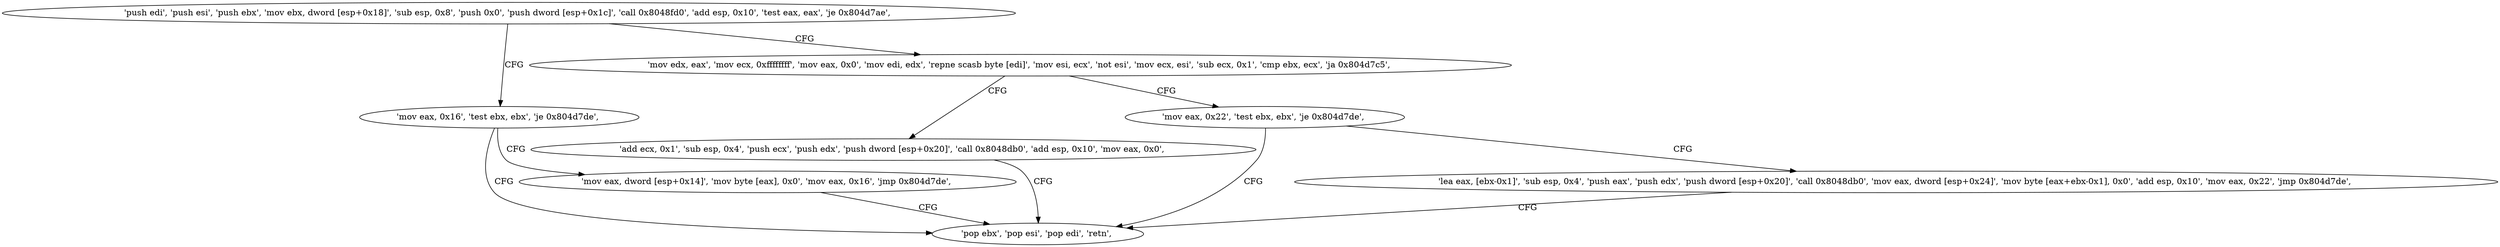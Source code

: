 digraph "func" {
"134534984" [label = "'push edi', 'push esi', 'push ebx', 'mov ebx, dword [esp+0x18]', 'sub esp, 0x8', 'push 0x0', 'push dword [esp+0x1c]', 'call 0x8048fd0', 'add esp, 0x10', 'test eax, eax', 'je 0x804d7ae', " ]
"134535086" [label = "'mov eax, 0x16', 'test ebx, ebx', 'je 0x804d7de', " ]
"134535012" [label = "'mov edx, eax', 'mov ecx, 0xffffffff', 'mov eax, 0x0', 'mov edi, edx', 'repne scasb byte [edi]', 'mov esi, ecx', 'not esi', 'mov ecx, esi', 'sub ecx, 0x1', 'cmp ebx, ecx', 'ja 0x804d7c5', " ]
"134535134" [label = "'pop ebx', 'pop esi', 'pop edi', 'retn', " ]
"134535095" [label = "'mov eax, dword [esp+0x14]', 'mov byte [eax], 0x0', 'mov eax, 0x16', 'jmp 0x804d7de', " ]
"134535109" [label = "'add ecx, 0x1', 'sub esp, 0x4', 'push ecx', 'push edx', 'push dword [esp+0x20]', 'call 0x8048db0', 'add esp, 0x10', 'mov eax, 0x0', " ]
"134535041" [label = "'mov eax, 0x22', 'test ebx, ebx', 'je 0x804d7de', " ]
"134535050" [label = "'lea eax, [ebx-0x1]', 'sub esp, 0x4', 'push eax', 'push edx', 'push dword [esp+0x20]', 'call 0x8048db0', 'mov eax, dword [esp+0x24]', 'mov byte [eax+ebx-0x1], 0x0', 'add esp, 0x10', 'mov eax, 0x22', 'jmp 0x804d7de', " ]
"134534984" -> "134535086" [ label = "CFG" ]
"134534984" -> "134535012" [ label = "CFG" ]
"134535086" -> "134535134" [ label = "CFG" ]
"134535086" -> "134535095" [ label = "CFG" ]
"134535012" -> "134535109" [ label = "CFG" ]
"134535012" -> "134535041" [ label = "CFG" ]
"134535095" -> "134535134" [ label = "CFG" ]
"134535109" -> "134535134" [ label = "CFG" ]
"134535041" -> "134535134" [ label = "CFG" ]
"134535041" -> "134535050" [ label = "CFG" ]
"134535050" -> "134535134" [ label = "CFG" ]
}
